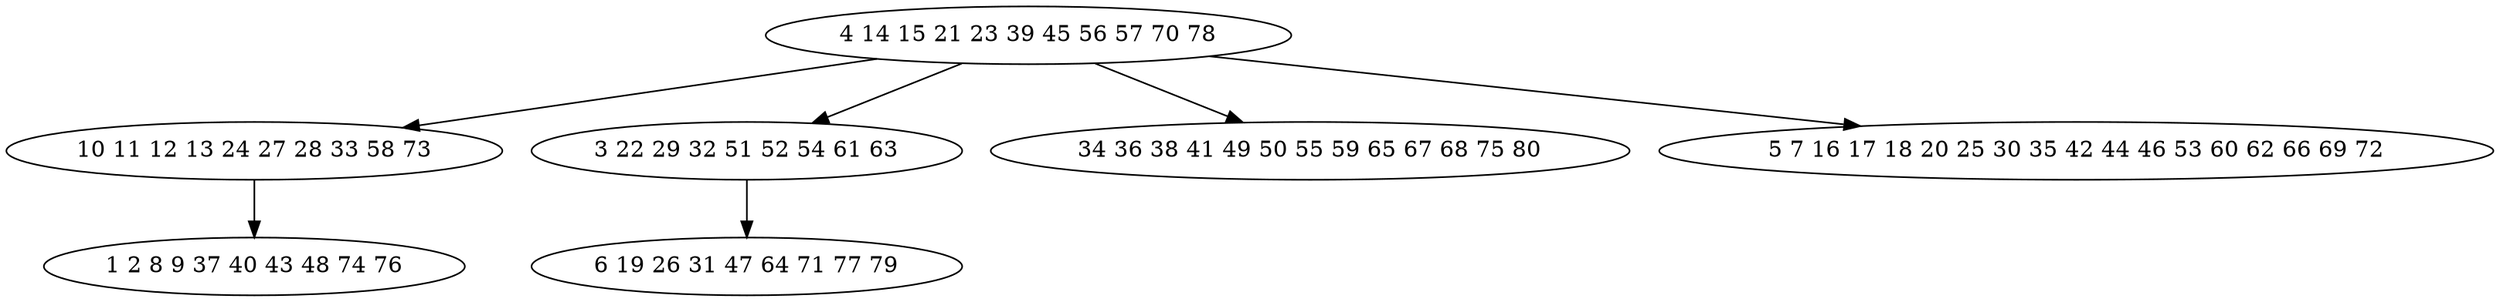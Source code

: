 digraph true_tree {
	"0" -> "1"
	"0" -> "2"
	"0" -> "3"
	"0" -> "4"
	"1" -> "5"
	"2" -> "6"
	"0" [label="4 14 15 21 23 39 45 56 57 70 78"];
	"1" [label="10 11 12 13 24 27 28 33 58 73"];
	"2" [label="3 22 29 32 51 52 54 61 63"];
	"3" [label="34 36 38 41 49 50 55 59 65 67 68 75 80"];
	"4" [label="5 7 16 17 18 20 25 30 35 42 44 46 53 60 62 66 69 72"];
	"5" [label="1 2 8 9 37 40 43 48 74 76"];
	"6" [label="6 19 26 31 47 64 71 77 79"];
}
